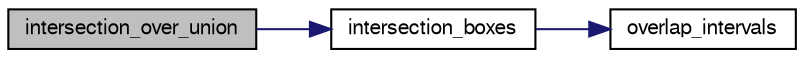digraph "intersection_over_union"
{
  edge [fontname="FreeSans",fontsize="10",labelfontname="FreeSans",labelfontsize="10"];
  node [fontname="FreeSans",fontsize="10",shape=record];
  rankdir="LR";
  Node1 [label="intersection_over_union",height=0.2,width=0.4,color="black", fillcolor="grey75", style="filled", fontcolor="black"];
  Node1 -> Node2 [color="midnightblue",fontsize="10",style="solid",fontname="FreeSans"];
  Node2 [label="intersection_boxes",height=0.2,width=0.4,color="black", fillcolor="white", style="filled",URL="$snake__gate__detection_8c.html#a1dc48b4673a3131cf83a0d0692c95183"];
  Node2 -> Node3 [color="midnightblue",fontsize="10",style="solid",fontname="FreeSans"];
  Node3 [label="overlap_intervals",height=0.2,width=0.4,color="black", fillcolor="white", style="filled",URL="$snake__gate__detection_8c.html#a12f648ab707f85b8c8fdf5915a415beb"];
}

